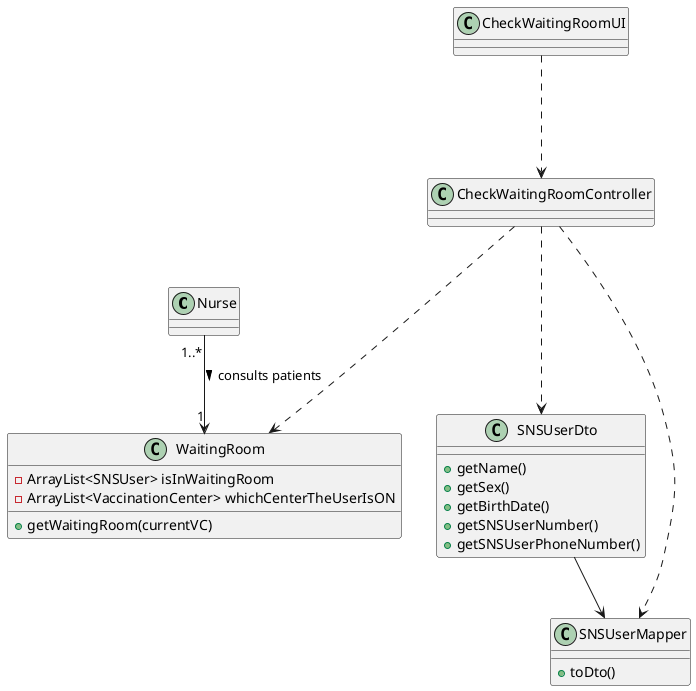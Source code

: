 @startuml
'https://plantuml.com/use-case-diagram

class Nurse
class WaitingRoom
class CheckWaitingRoomUI
class CheckWaitingRoomController
class SNSUserDto
class SNSUserMapper

class WaitingRoom{
-ArrayList<SNSUser> isInWaitingRoom
-ArrayList<VaccinationCenter> whichCenterTheUserIsON

+getWaitingRoom(currentVC)
}

class SNSUserDto{
+getName()
+getSex()
+getBirthDate()
+getSNSUserNumber()
+getSNSUserPhoneNumber()
}

class SNSUserMapper{
+toDto()
}


CheckWaitingRoomUI .--> CheckWaitingRoomController
CheckWaitingRoomController .--> WaitingRoom
CheckWaitingRoomController .--> SNSUserDto
Nurse "1..*" --> "1" WaitingRoom : consults patients >
CheckWaitingRoomController .--> SNSUserMapper
SNSUserDto --> SNSUserMapper
@enduml
